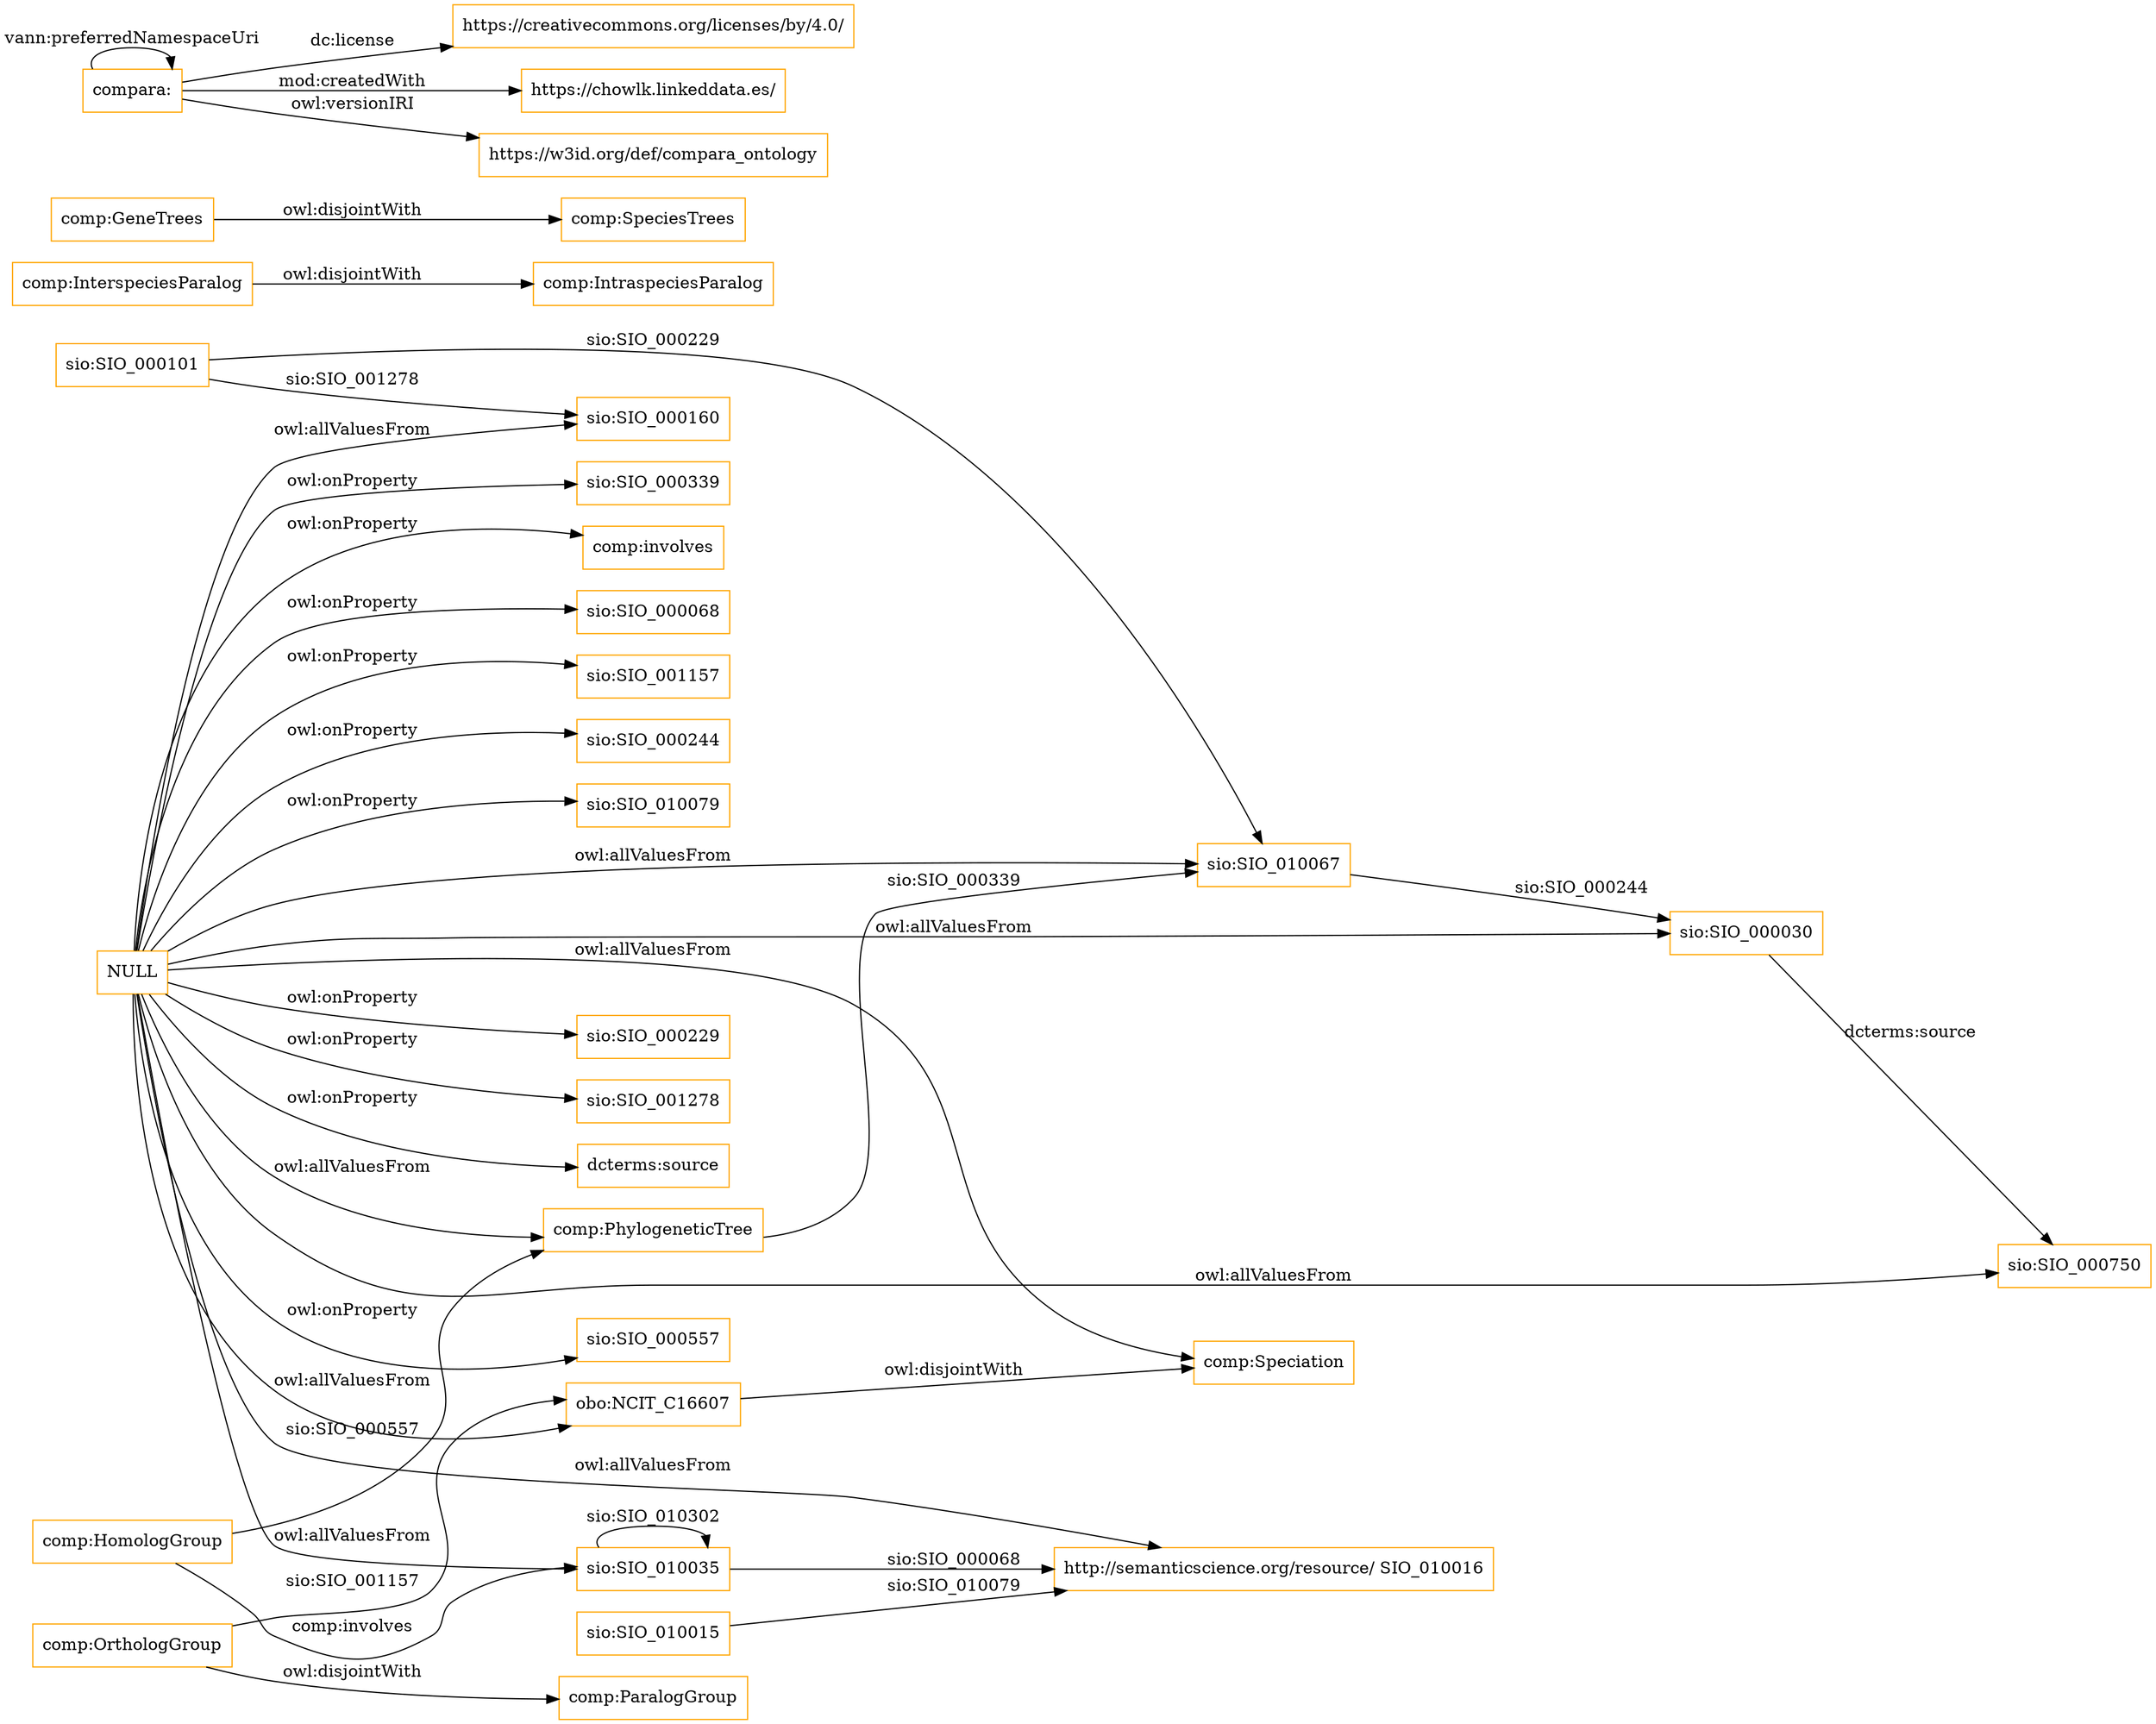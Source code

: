 digraph ar2dtool_diagram { 
rankdir=LR;
size="1501"
node [shape = rectangle, color="orange"]; "sio:SIO_000030" "sio:SIO_010067" "comp:Speciation" "comp:IntraspeciesParalog" "comp:InterspeciesParalog" "http://semanticscience.org/resource/ SIO_010016" "sio:SIO_000160" "sio:SIO_000750" "sio:SIO_000101" "sio:SIO_010015" "comp:SpeciesTrees" "comp:GeneTrees" "obo:NCIT_C16607" "comp:ParalogGroup" "comp:OrthologGroup" "sio:SIO_010035" "comp:HomologGroup" "comp:PhylogeneticTree" ; /*classes style*/
	"comp:OrthologGroup" -> "comp:ParalogGroup" [ label = "owl:disjointWith" ];
	"comp:InterspeciesParalog" -> "comp:IntraspeciesParalog" [ label = "owl:disjointWith" ];
	"obo:NCIT_C16607" -> "comp:Speciation" [ label = "owl:disjointWith" ];
	"compara:" -> "https://creativecommons.org/licenses/by/4.0/" [ label = "dc:license" ];
	"compara:" -> "compara:" [ label = "vann:preferredNamespaceUri" ];
	"compara:" -> "https://chowlk.linkeddata.es/" [ label = "mod:createdWith" ];
	"compara:" -> "https://w3id.org/def/compara_ontology" [ label = "owl:versionIRI" ];
	"comp:GeneTrees" -> "comp:SpeciesTrees" [ label = "owl:disjointWith" ];
	"NULL" -> "sio:SIO_000030" [ label = "owl:allValuesFrom" ];
	"NULL" -> "comp:PhylogeneticTree" [ label = "owl:allValuesFrom" ];
	"NULL" -> "sio:SIO_000750" [ label = "owl:allValuesFrom" ];
	"NULL" -> "sio:SIO_000229" [ label = "owl:onProperty" ];
	"NULL" -> "sio:SIO_001278" [ label = "owl:onProperty" ];
	"NULL" -> "dcterms:source" [ label = "owl:onProperty" ];
	"NULL" -> "http://semanticscience.org/resource/ SIO_010016" [ label = "owl:allValuesFrom" ];
	"NULL" -> "sio:SIO_000557" [ label = "owl:onProperty" ];
	"NULL" -> "comp:Speciation" [ label = "owl:allValuesFrom" ];
	"NULL" -> "sio:SIO_000339" [ label = "owl:onProperty" ];
	"NULL" -> "obo:NCIT_C16607" [ label = "owl:allValuesFrom" ];
	"NULL" -> "sio:SIO_000160" [ label = "owl:allValuesFrom" ];
	"NULL" -> "comp:involves" [ label = "owl:onProperty" ];
	"NULL" -> "sio:SIO_000068" [ label = "owl:onProperty" ];
	"NULL" -> "sio:SIO_001157" [ label = "owl:onProperty" ];
	"NULL" -> "sio:SIO_010035" [ label = "owl:allValuesFrom" ];
	"NULL" -> "sio:SIO_000244" [ label = "owl:onProperty" ];
	"NULL" -> "sio:SIO_010067" [ label = "owl:allValuesFrom" ];
	"NULL" -> "sio:SIO_010079" [ label = "owl:onProperty" ];
	"sio:SIO_010015" -> "http://semanticscience.org/resource/ SIO_010016" [ label = "sio:SIO_010079" ];
	"sio:SIO_010067" -> "sio:SIO_000030" [ label = "sio:SIO_000244" ];
	"sio:SIO_010035" -> "http://semanticscience.org/resource/ SIO_010016" [ label = "sio:SIO_000068" ];
	"sio:SIO_000030" -> "sio:SIO_000750" [ label = "dcterms:source" ];
	"comp:HomologGroup" -> "sio:SIO_010035" [ label = "comp:involves" ];
	"sio:SIO_000101" -> "sio:SIO_010067" [ label = "sio:SIO_000229" ];
	"comp:OrthologGroup" -> "obo:NCIT_C16607" [ label = "sio:SIO_001157" ];
	"comp:PhylogeneticTree" -> "sio:SIO_010067" [ label = "sio:SIO_000339" ];
	"sio:SIO_000101" -> "sio:SIO_000160" [ label = "sio:SIO_001278" ];
	"sio:SIO_010035" -> "sio:SIO_010035" [ label = "sio:SIO_010302" ];
	"comp:HomologGroup" -> "comp:PhylogeneticTree" [ label = "sio:SIO_000557" ];

}
